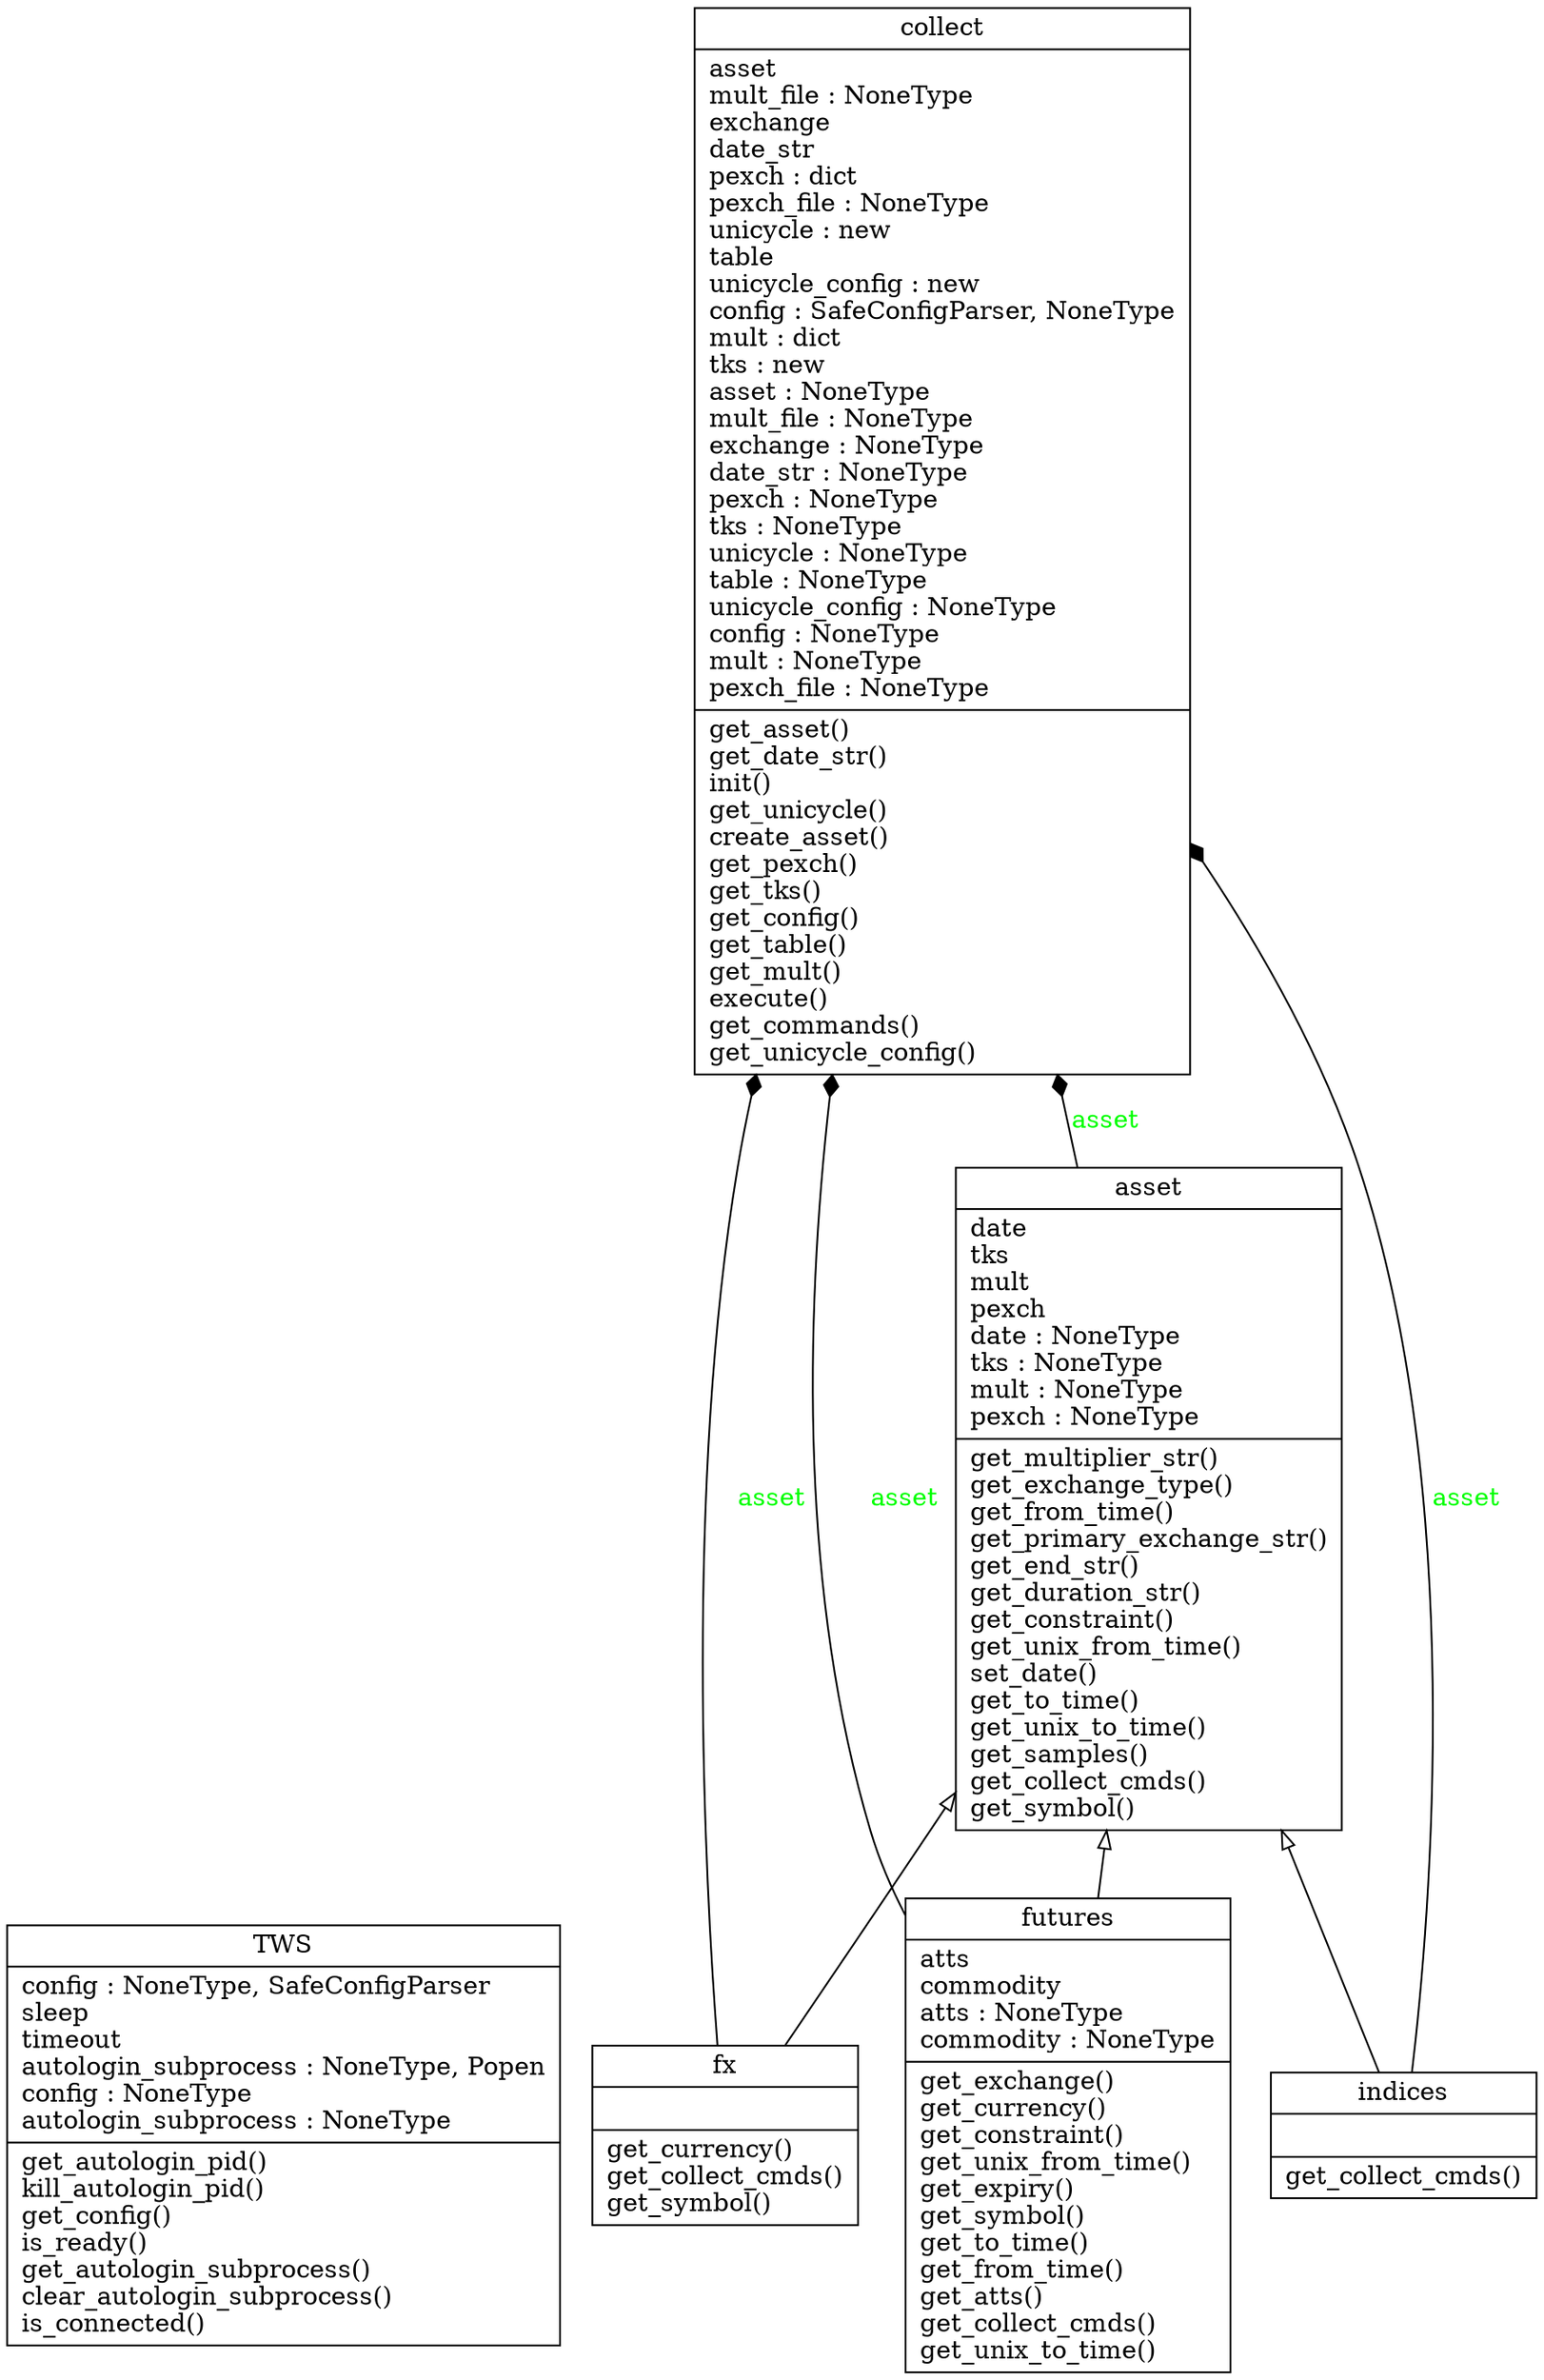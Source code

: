 digraph "classes_No_Name" {
charset="utf-8"
rankdir=BT
"2" [shape="record", label="{TWS|config : NoneType, SafeConfigParser\lsleep\ltimeout\lautologin_subprocess : NoneType, Popen\lconfig : NoneType\lautologin_subprocess : NoneType\l|get_autologin_pid()\lkill_autologin_pid()\lget_config()\lis_ready()\lget_autologin_subprocess()\lclear_autologin_subprocess()\lis_connected()\l}"];
"3" [shape="record", label="{fx|\l|get_currency()\lget_collect_cmds()\lget_symbol()\l}"];
"4" [shape="record", label="{futures|atts\lcommodity\latts : NoneType\lcommodity : NoneType\l|get_exchange()\lget_currency()\lget_constraint()\lget_unix_from_time()\lget_expiry()\lget_symbol()\lget_to_time()\lget_from_time()\lget_atts()\lget_collect_cmds()\lget_unix_to_time()\l}"];
"5" [shape="record", label="{collect|asset\lmult_file : NoneType\lexchange\ldate_str\lpexch : dict\lpexch_file : NoneType\lunicycle : new\ltable\lunicycle_config : new\lconfig : SafeConfigParser, NoneType\lmult : dict\ltks : new\lasset : NoneType\lmult_file : NoneType\lexchange : NoneType\ldate_str : NoneType\lpexch : NoneType\ltks : NoneType\lunicycle : NoneType\ltable : NoneType\lunicycle_config : NoneType\lconfig : NoneType\lmult : NoneType\lpexch_file : NoneType\l|get_asset()\lget_date_str()\linit()\lget_unicycle()\lcreate_asset()\lget_pexch()\lget_tks()\lget_config()\lget_table()\lget_mult()\lexecute()\lget_commands()\lget_unicycle_config()\l}"];
"6" [shape="record", label="{asset|date\ltks\lmult\lpexch\ldate : NoneType\ltks : NoneType\lmult : NoneType\lpexch : NoneType\l|get_multiplier_str()\lget_exchange_type()\lget_from_time()\lget_primary_exchange_str()\lget_end_str()\lget_duration_str()\lget_constraint()\lget_unix_from_time()\lset_date()\lget_to_time()\lget_unix_to_time()\lget_samples()\lget_collect_cmds()\lget_symbol()\l}"];
"7" [shape="record", label="{indices|\l|get_collect_cmds()\l}"];
"3" -> "6" [arrowtail="none", arrowhead="empty"];
"4" -> "6" [arrowtail="none", arrowhead="empty"];
"7" -> "6" [arrowtail="none", arrowhead="empty"];
"6" -> "5" [arrowhead="diamond", style="solid", arrowtail="none", fontcolor="green", label="asset"];
"4" -> "5" [arrowhead="diamond", style="solid", arrowtail="none", fontcolor="green", label="asset"];
"7" -> "5" [arrowhead="diamond", style="solid", arrowtail="none", fontcolor="green", label="asset"];
"3" -> "5" [arrowhead="diamond", style="solid", arrowtail="none", fontcolor="green", label="asset"];
}
